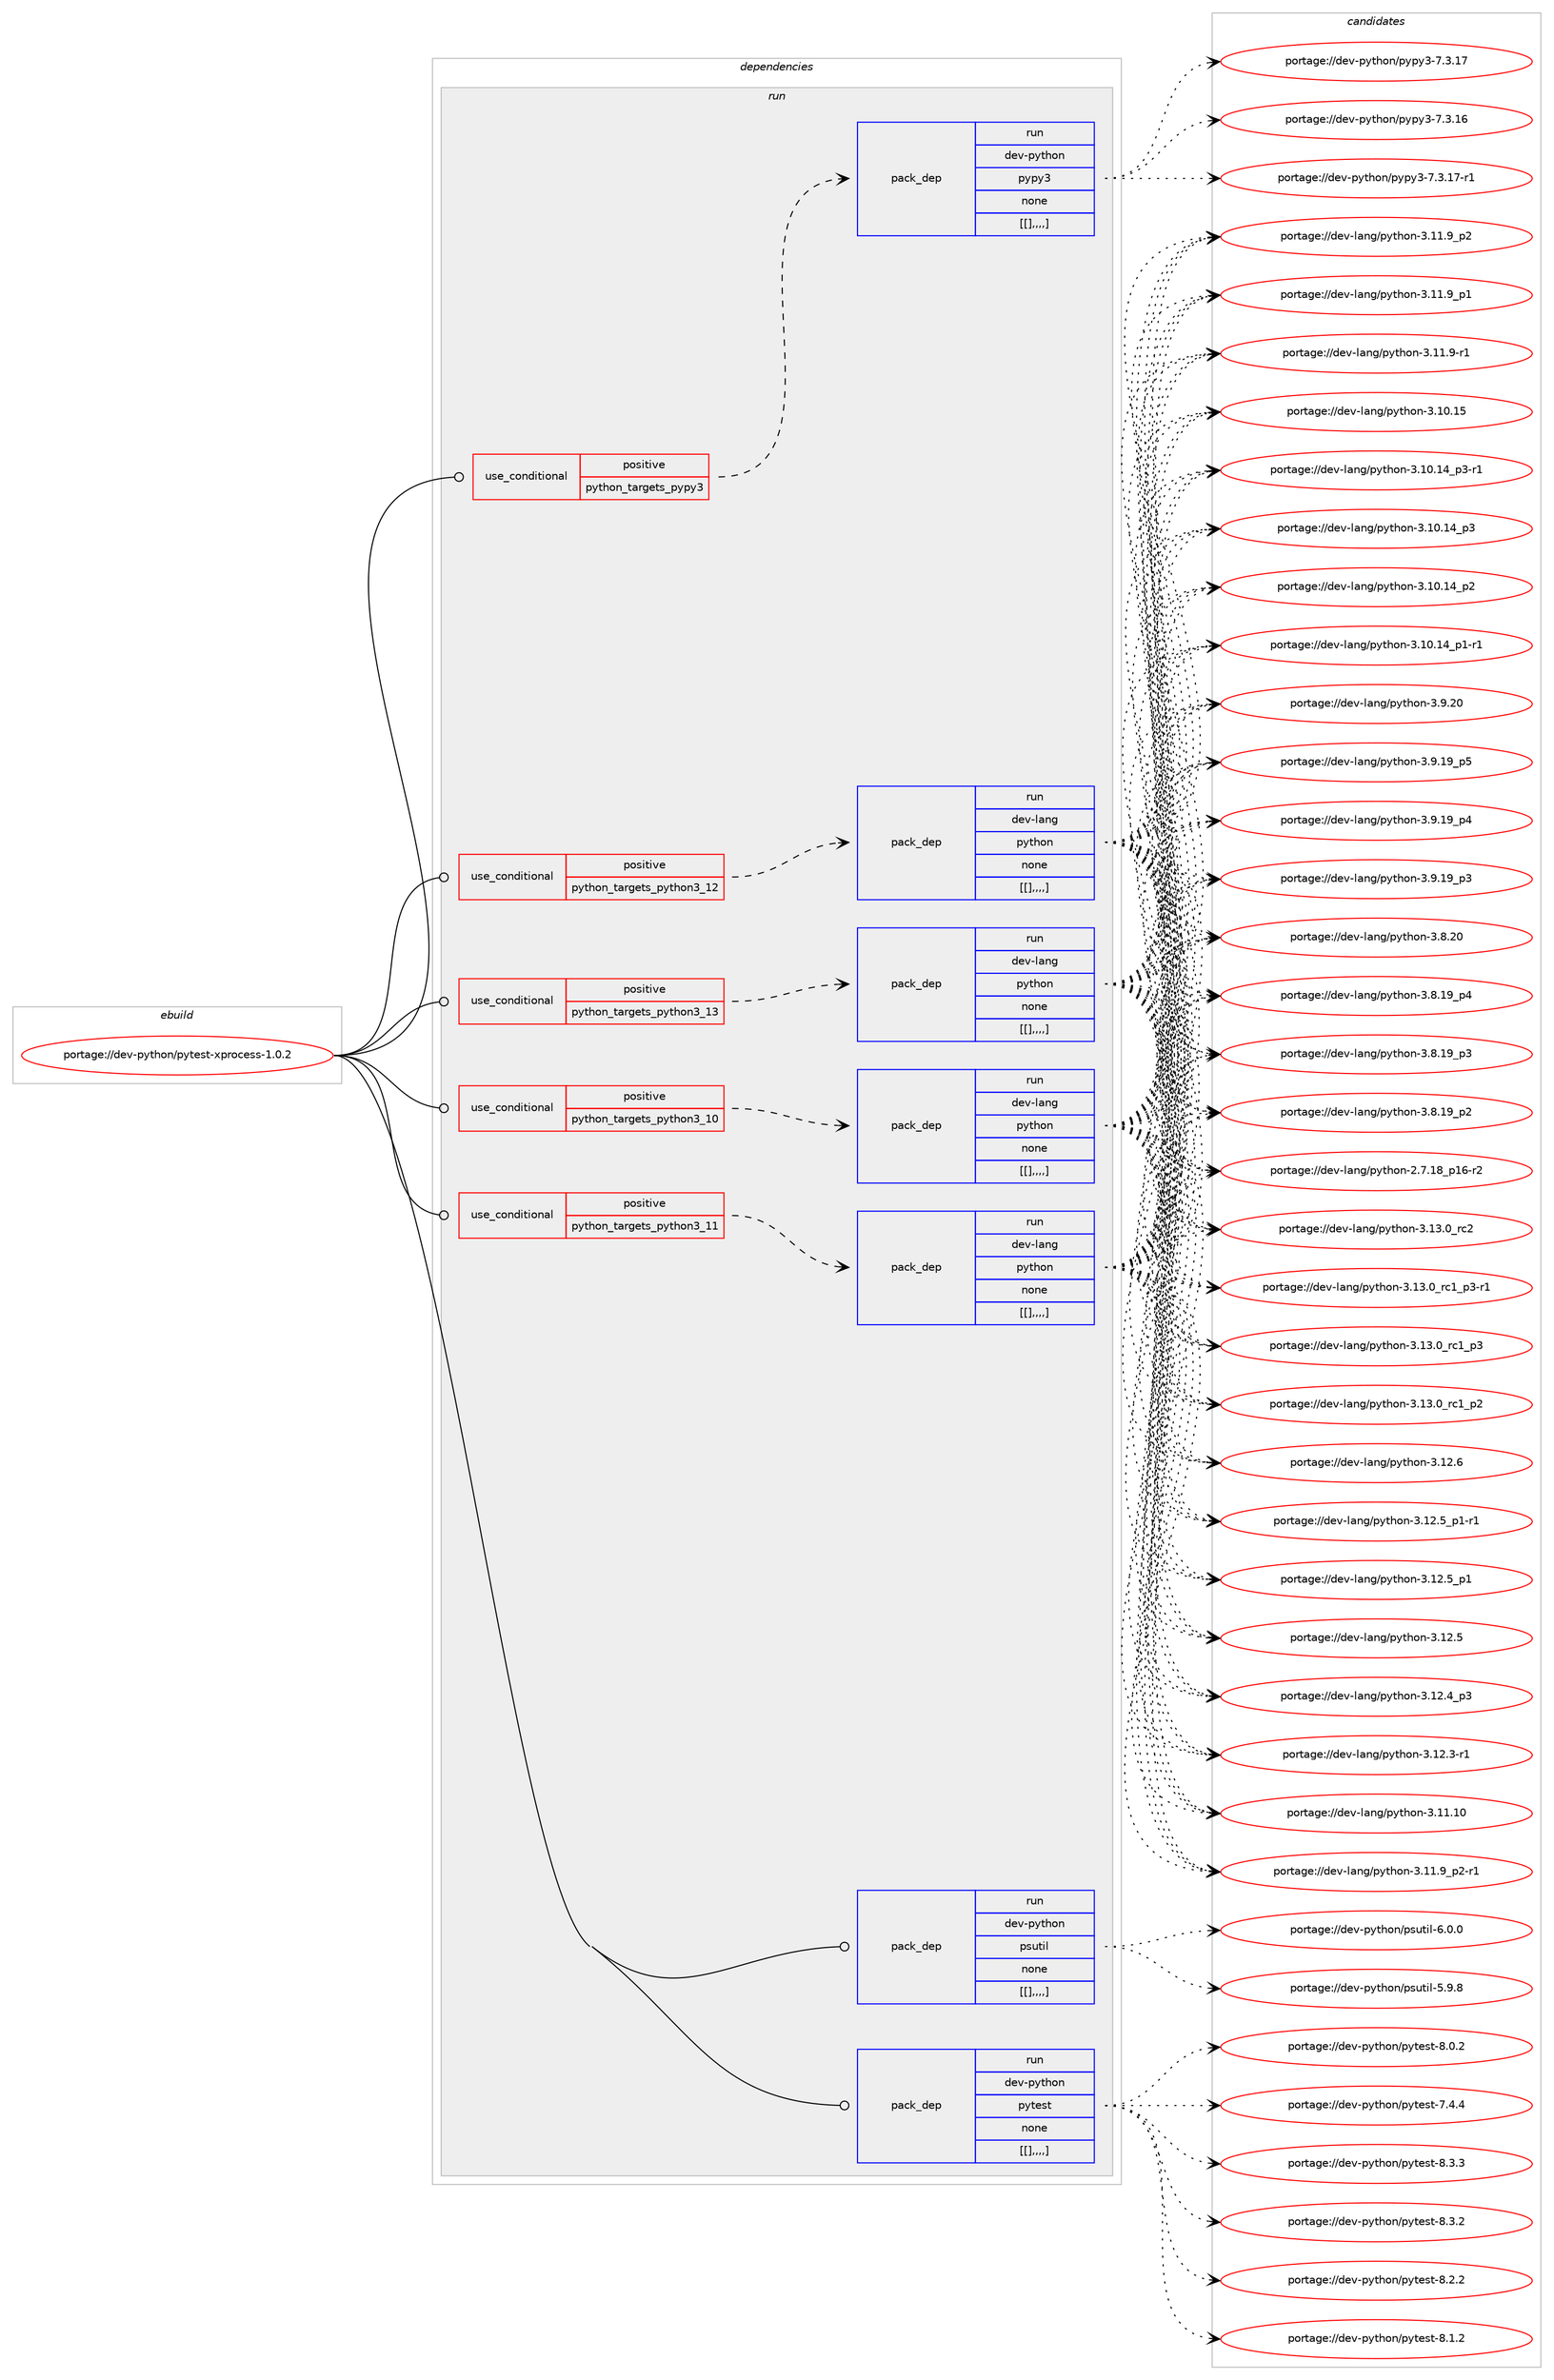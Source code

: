 digraph prolog {

# *************
# Graph options
# *************

newrank=true;
concentrate=true;
compound=true;
graph [rankdir=LR,fontname=Helvetica,fontsize=10,ranksep=1.5];#, ranksep=2.5, nodesep=0.2];
edge  [arrowhead=vee];
node  [fontname=Helvetica,fontsize=10];

# **********
# The ebuild
# **********

subgraph cluster_leftcol {
color=gray;
label=<<i>ebuild</i>>;
id [label="portage://dev-python/pytest-xprocess-1.0.2", color=red, width=4, href="../dev-python/pytest-xprocess-1.0.2.svg"];
}

# ****************
# The dependencies
# ****************

subgraph cluster_midcol {
color=gray;
label=<<i>dependencies</i>>;
subgraph cluster_compile {
fillcolor="#eeeeee";
style=filled;
label=<<i>compile</i>>;
}
subgraph cluster_compileandrun {
fillcolor="#eeeeee";
style=filled;
label=<<i>compile and run</i>>;
}
subgraph cluster_run {
fillcolor="#eeeeee";
style=filled;
label=<<i>run</i>>;
subgraph cond39066 {
dependency161547 [label=<<TABLE BORDER="0" CELLBORDER="1" CELLSPACING="0" CELLPADDING="4"><TR><TD ROWSPAN="3" CELLPADDING="10">use_conditional</TD></TR><TR><TD>positive</TD></TR><TR><TD>python_targets_pypy3</TD></TR></TABLE>>, shape=none, color=red];
subgraph pack121225 {
dependency161548 [label=<<TABLE BORDER="0" CELLBORDER="1" CELLSPACING="0" CELLPADDING="4" WIDTH="220"><TR><TD ROWSPAN="6" CELLPADDING="30">pack_dep</TD></TR><TR><TD WIDTH="110">run</TD></TR><TR><TD>dev-python</TD></TR><TR><TD>pypy3</TD></TR><TR><TD>none</TD></TR><TR><TD>[[],,,,]</TD></TR></TABLE>>, shape=none, color=blue];
}
dependency161547:e -> dependency161548:w [weight=20,style="dashed",arrowhead="vee"];
}
id:e -> dependency161547:w [weight=20,style="solid",arrowhead="odot"];
subgraph cond39067 {
dependency161549 [label=<<TABLE BORDER="0" CELLBORDER="1" CELLSPACING="0" CELLPADDING="4"><TR><TD ROWSPAN="3" CELLPADDING="10">use_conditional</TD></TR><TR><TD>positive</TD></TR><TR><TD>python_targets_python3_10</TD></TR></TABLE>>, shape=none, color=red];
subgraph pack121226 {
dependency161550 [label=<<TABLE BORDER="0" CELLBORDER="1" CELLSPACING="0" CELLPADDING="4" WIDTH="220"><TR><TD ROWSPAN="6" CELLPADDING="30">pack_dep</TD></TR><TR><TD WIDTH="110">run</TD></TR><TR><TD>dev-lang</TD></TR><TR><TD>python</TD></TR><TR><TD>none</TD></TR><TR><TD>[[],,,,]</TD></TR></TABLE>>, shape=none, color=blue];
}
dependency161549:e -> dependency161550:w [weight=20,style="dashed",arrowhead="vee"];
}
id:e -> dependency161549:w [weight=20,style="solid",arrowhead="odot"];
subgraph cond39068 {
dependency161551 [label=<<TABLE BORDER="0" CELLBORDER="1" CELLSPACING="0" CELLPADDING="4"><TR><TD ROWSPAN="3" CELLPADDING="10">use_conditional</TD></TR><TR><TD>positive</TD></TR><TR><TD>python_targets_python3_11</TD></TR></TABLE>>, shape=none, color=red];
subgraph pack121227 {
dependency161552 [label=<<TABLE BORDER="0" CELLBORDER="1" CELLSPACING="0" CELLPADDING="4" WIDTH="220"><TR><TD ROWSPAN="6" CELLPADDING="30">pack_dep</TD></TR><TR><TD WIDTH="110">run</TD></TR><TR><TD>dev-lang</TD></TR><TR><TD>python</TD></TR><TR><TD>none</TD></TR><TR><TD>[[],,,,]</TD></TR></TABLE>>, shape=none, color=blue];
}
dependency161551:e -> dependency161552:w [weight=20,style="dashed",arrowhead="vee"];
}
id:e -> dependency161551:w [weight=20,style="solid",arrowhead="odot"];
subgraph cond39069 {
dependency161553 [label=<<TABLE BORDER="0" CELLBORDER="1" CELLSPACING="0" CELLPADDING="4"><TR><TD ROWSPAN="3" CELLPADDING="10">use_conditional</TD></TR><TR><TD>positive</TD></TR><TR><TD>python_targets_python3_12</TD></TR></TABLE>>, shape=none, color=red];
subgraph pack121228 {
dependency161554 [label=<<TABLE BORDER="0" CELLBORDER="1" CELLSPACING="0" CELLPADDING="4" WIDTH="220"><TR><TD ROWSPAN="6" CELLPADDING="30">pack_dep</TD></TR><TR><TD WIDTH="110">run</TD></TR><TR><TD>dev-lang</TD></TR><TR><TD>python</TD></TR><TR><TD>none</TD></TR><TR><TD>[[],,,,]</TD></TR></TABLE>>, shape=none, color=blue];
}
dependency161553:e -> dependency161554:w [weight=20,style="dashed",arrowhead="vee"];
}
id:e -> dependency161553:w [weight=20,style="solid",arrowhead="odot"];
subgraph cond39070 {
dependency161555 [label=<<TABLE BORDER="0" CELLBORDER="1" CELLSPACING="0" CELLPADDING="4"><TR><TD ROWSPAN="3" CELLPADDING="10">use_conditional</TD></TR><TR><TD>positive</TD></TR><TR><TD>python_targets_python3_13</TD></TR></TABLE>>, shape=none, color=red];
subgraph pack121229 {
dependency161556 [label=<<TABLE BORDER="0" CELLBORDER="1" CELLSPACING="0" CELLPADDING="4" WIDTH="220"><TR><TD ROWSPAN="6" CELLPADDING="30">pack_dep</TD></TR><TR><TD WIDTH="110">run</TD></TR><TR><TD>dev-lang</TD></TR><TR><TD>python</TD></TR><TR><TD>none</TD></TR><TR><TD>[[],,,,]</TD></TR></TABLE>>, shape=none, color=blue];
}
dependency161555:e -> dependency161556:w [weight=20,style="dashed",arrowhead="vee"];
}
id:e -> dependency161555:w [weight=20,style="solid",arrowhead="odot"];
subgraph pack121230 {
dependency161557 [label=<<TABLE BORDER="0" CELLBORDER="1" CELLSPACING="0" CELLPADDING="4" WIDTH="220"><TR><TD ROWSPAN="6" CELLPADDING="30">pack_dep</TD></TR><TR><TD WIDTH="110">run</TD></TR><TR><TD>dev-python</TD></TR><TR><TD>psutil</TD></TR><TR><TD>none</TD></TR><TR><TD>[[],,,,]</TD></TR></TABLE>>, shape=none, color=blue];
}
id:e -> dependency161557:w [weight=20,style="solid",arrowhead="odot"];
subgraph pack121231 {
dependency161558 [label=<<TABLE BORDER="0" CELLBORDER="1" CELLSPACING="0" CELLPADDING="4" WIDTH="220"><TR><TD ROWSPAN="6" CELLPADDING="30">pack_dep</TD></TR><TR><TD WIDTH="110">run</TD></TR><TR><TD>dev-python</TD></TR><TR><TD>pytest</TD></TR><TR><TD>none</TD></TR><TR><TD>[[],,,,]</TD></TR></TABLE>>, shape=none, color=blue];
}
id:e -> dependency161558:w [weight=20,style="solid",arrowhead="odot"];
}
}

# **************
# The candidates
# **************

subgraph cluster_choices {
rank=same;
color=gray;
label=<<i>candidates</i>>;

subgraph choice121225 {
color=black;
nodesep=1;
choice100101118451121211161041111104711212111212151455546514649554511449 [label="portage://dev-python/pypy3-7.3.17-r1", color=red, width=4,href="../dev-python/pypy3-7.3.17-r1.svg"];
choice10010111845112121116104111110471121211121215145554651464955 [label="portage://dev-python/pypy3-7.3.17", color=red, width=4,href="../dev-python/pypy3-7.3.17.svg"];
choice10010111845112121116104111110471121211121215145554651464954 [label="portage://dev-python/pypy3-7.3.16", color=red, width=4,href="../dev-python/pypy3-7.3.16.svg"];
dependency161548:e -> choice100101118451121211161041111104711212111212151455546514649554511449:w [style=dotted,weight="100"];
dependency161548:e -> choice10010111845112121116104111110471121211121215145554651464955:w [style=dotted,weight="100"];
dependency161548:e -> choice10010111845112121116104111110471121211121215145554651464954:w [style=dotted,weight="100"];
}
subgraph choice121226 {
color=black;
nodesep=1;
choice10010111845108971101034711212111610411111045514649514648951149950 [label="portage://dev-lang/python-3.13.0_rc2", color=red, width=4,href="../dev-lang/python-3.13.0_rc2.svg"];
choice1001011184510897110103471121211161041111104551464951464895114994995112514511449 [label="portage://dev-lang/python-3.13.0_rc1_p3-r1", color=red, width=4,href="../dev-lang/python-3.13.0_rc1_p3-r1.svg"];
choice100101118451089711010347112121116104111110455146495146489511499499511251 [label="portage://dev-lang/python-3.13.0_rc1_p3", color=red, width=4,href="../dev-lang/python-3.13.0_rc1_p3.svg"];
choice100101118451089711010347112121116104111110455146495146489511499499511250 [label="portage://dev-lang/python-3.13.0_rc1_p2", color=red, width=4,href="../dev-lang/python-3.13.0_rc1_p2.svg"];
choice10010111845108971101034711212111610411111045514649504654 [label="portage://dev-lang/python-3.12.6", color=red, width=4,href="../dev-lang/python-3.12.6.svg"];
choice1001011184510897110103471121211161041111104551464950465395112494511449 [label="portage://dev-lang/python-3.12.5_p1-r1", color=red, width=4,href="../dev-lang/python-3.12.5_p1-r1.svg"];
choice100101118451089711010347112121116104111110455146495046539511249 [label="portage://dev-lang/python-3.12.5_p1", color=red, width=4,href="../dev-lang/python-3.12.5_p1.svg"];
choice10010111845108971101034711212111610411111045514649504653 [label="portage://dev-lang/python-3.12.5", color=red, width=4,href="../dev-lang/python-3.12.5.svg"];
choice100101118451089711010347112121116104111110455146495046529511251 [label="portage://dev-lang/python-3.12.4_p3", color=red, width=4,href="../dev-lang/python-3.12.4_p3.svg"];
choice100101118451089711010347112121116104111110455146495046514511449 [label="portage://dev-lang/python-3.12.3-r1", color=red, width=4,href="../dev-lang/python-3.12.3-r1.svg"];
choice1001011184510897110103471121211161041111104551464949464948 [label="portage://dev-lang/python-3.11.10", color=red, width=4,href="../dev-lang/python-3.11.10.svg"];
choice1001011184510897110103471121211161041111104551464949465795112504511449 [label="portage://dev-lang/python-3.11.9_p2-r1", color=red, width=4,href="../dev-lang/python-3.11.9_p2-r1.svg"];
choice100101118451089711010347112121116104111110455146494946579511250 [label="portage://dev-lang/python-3.11.9_p2", color=red, width=4,href="../dev-lang/python-3.11.9_p2.svg"];
choice100101118451089711010347112121116104111110455146494946579511249 [label="portage://dev-lang/python-3.11.9_p1", color=red, width=4,href="../dev-lang/python-3.11.9_p1.svg"];
choice100101118451089711010347112121116104111110455146494946574511449 [label="portage://dev-lang/python-3.11.9-r1", color=red, width=4,href="../dev-lang/python-3.11.9-r1.svg"];
choice1001011184510897110103471121211161041111104551464948464953 [label="portage://dev-lang/python-3.10.15", color=red, width=4,href="../dev-lang/python-3.10.15.svg"];
choice100101118451089711010347112121116104111110455146494846495295112514511449 [label="portage://dev-lang/python-3.10.14_p3-r1", color=red, width=4,href="../dev-lang/python-3.10.14_p3-r1.svg"];
choice10010111845108971101034711212111610411111045514649484649529511251 [label="portage://dev-lang/python-3.10.14_p3", color=red, width=4,href="../dev-lang/python-3.10.14_p3.svg"];
choice10010111845108971101034711212111610411111045514649484649529511250 [label="portage://dev-lang/python-3.10.14_p2", color=red, width=4,href="../dev-lang/python-3.10.14_p2.svg"];
choice100101118451089711010347112121116104111110455146494846495295112494511449 [label="portage://dev-lang/python-3.10.14_p1-r1", color=red, width=4,href="../dev-lang/python-3.10.14_p1-r1.svg"];
choice10010111845108971101034711212111610411111045514657465048 [label="portage://dev-lang/python-3.9.20", color=red, width=4,href="../dev-lang/python-3.9.20.svg"];
choice100101118451089711010347112121116104111110455146574649579511253 [label="portage://dev-lang/python-3.9.19_p5", color=red, width=4,href="../dev-lang/python-3.9.19_p5.svg"];
choice100101118451089711010347112121116104111110455146574649579511252 [label="portage://dev-lang/python-3.9.19_p4", color=red, width=4,href="../dev-lang/python-3.9.19_p4.svg"];
choice100101118451089711010347112121116104111110455146574649579511251 [label="portage://dev-lang/python-3.9.19_p3", color=red, width=4,href="../dev-lang/python-3.9.19_p3.svg"];
choice10010111845108971101034711212111610411111045514656465048 [label="portage://dev-lang/python-3.8.20", color=red, width=4,href="../dev-lang/python-3.8.20.svg"];
choice100101118451089711010347112121116104111110455146564649579511252 [label="portage://dev-lang/python-3.8.19_p4", color=red, width=4,href="../dev-lang/python-3.8.19_p4.svg"];
choice100101118451089711010347112121116104111110455146564649579511251 [label="portage://dev-lang/python-3.8.19_p3", color=red, width=4,href="../dev-lang/python-3.8.19_p3.svg"];
choice100101118451089711010347112121116104111110455146564649579511250 [label="portage://dev-lang/python-3.8.19_p2", color=red, width=4,href="../dev-lang/python-3.8.19_p2.svg"];
choice100101118451089711010347112121116104111110455046554649569511249544511450 [label="portage://dev-lang/python-2.7.18_p16-r2", color=red, width=4,href="../dev-lang/python-2.7.18_p16-r2.svg"];
dependency161550:e -> choice10010111845108971101034711212111610411111045514649514648951149950:w [style=dotted,weight="100"];
dependency161550:e -> choice1001011184510897110103471121211161041111104551464951464895114994995112514511449:w [style=dotted,weight="100"];
dependency161550:e -> choice100101118451089711010347112121116104111110455146495146489511499499511251:w [style=dotted,weight="100"];
dependency161550:e -> choice100101118451089711010347112121116104111110455146495146489511499499511250:w [style=dotted,weight="100"];
dependency161550:e -> choice10010111845108971101034711212111610411111045514649504654:w [style=dotted,weight="100"];
dependency161550:e -> choice1001011184510897110103471121211161041111104551464950465395112494511449:w [style=dotted,weight="100"];
dependency161550:e -> choice100101118451089711010347112121116104111110455146495046539511249:w [style=dotted,weight="100"];
dependency161550:e -> choice10010111845108971101034711212111610411111045514649504653:w [style=dotted,weight="100"];
dependency161550:e -> choice100101118451089711010347112121116104111110455146495046529511251:w [style=dotted,weight="100"];
dependency161550:e -> choice100101118451089711010347112121116104111110455146495046514511449:w [style=dotted,weight="100"];
dependency161550:e -> choice1001011184510897110103471121211161041111104551464949464948:w [style=dotted,weight="100"];
dependency161550:e -> choice1001011184510897110103471121211161041111104551464949465795112504511449:w [style=dotted,weight="100"];
dependency161550:e -> choice100101118451089711010347112121116104111110455146494946579511250:w [style=dotted,weight="100"];
dependency161550:e -> choice100101118451089711010347112121116104111110455146494946579511249:w [style=dotted,weight="100"];
dependency161550:e -> choice100101118451089711010347112121116104111110455146494946574511449:w [style=dotted,weight="100"];
dependency161550:e -> choice1001011184510897110103471121211161041111104551464948464953:w [style=dotted,weight="100"];
dependency161550:e -> choice100101118451089711010347112121116104111110455146494846495295112514511449:w [style=dotted,weight="100"];
dependency161550:e -> choice10010111845108971101034711212111610411111045514649484649529511251:w [style=dotted,weight="100"];
dependency161550:e -> choice10010111845108971101034711212111610411111045514649484649529511250:w [style=dotted,weight="100"];
dependency161550:e -> choice100101118451089711010347112121116104111110455146494846495295112494511449:w [style=dotted,weight="100"];
dependency161550:e -> choice10010111845108971101034711212111610411111045514657465048:w [style=dotted,weight="100"];
dependency161550:e -> choice100101118451089711010347112121116104111110455146574649579511253:w [style=dotted,weight="100"];
dependency161550:e -> choice100101118451089711010347112121116104111110455146574649579511252:w [style=dotted,weight="100"];
dependency161550:e -> choice100101118451089711010347112121116104111110455146574649579511251:w [style=dotted,weight="100"];
dependency161550:e -> choice10010111845108971101034711212111610411111045514656465048:w [style=dotted,weight="100"];
dependency161550:e -> choice100101118451089711010347112121116104111110455146564649579511252:w [style=dotted,weight="100"];
dependency161550:e -> choice100101118451089711010347112121116104111110455146564649579511251:w [style=dotted,weight="100"];
dependency161550:e -> choice100101118451089711010347112121116104111110455146564649579511250:w [style=dotted,weight="100"];
dependency161550:e -> choice100101118451089711010347112121116104111110455046554649569511249544511450:w [style=dotted,weight="100"];
}
subgraph choice121227 {
color=black;
nodesep=1;
choice10010111845108971101034711212111610411111045514649514648951149950 [label="portage://dev-lang/python-3.13.0_rc2", color=red, width=4,href="../dev-lang/python-3.13.0_rc2.svg"];
choice1001011184510897110103471121211161041111104551464951464895114994995112514511449 [label="portage://dev-lang/python-3.13.0_rc1_p3-r1", color=red, width=4,href="../dev-lang/python-3.13.0_rc1_p3-r1.svg"];
choice100101118451089711010347112121116104111110455146495146489511499499511251 [label="portage://dev-lang/python-3.13.0_rc1_p3", color=red, width=4,href="../dev-lang/python-3.13.0_rc1_p3.svg"];
choice100101118451089711010347112121116104111110455146495146489511499499511250 [label="portage://dev-lang/python-3.13.0_rc1_p2", color=red, width=4,href="../dev-lang/python-3.13.0_rc1_p2.svg"];
choice10010111845108971101034711212111610411111045514649504654 [label="portage://dev-lang/python-3.12.6", color=red, width=4,href="../dev-lang/python-3.12.6.svg"];
choice1001011184510897110103471121211161041111104551464950465395112494511449 [label="portage://dev-lang/python-3.12.5_p1-r1", color=red, width=4,href="../dev-lang/python-3.12.5_p1-r1.svg"];
choice100101118451089711010347112121116104111110455146495046539511249 [label="portage://dev-lang/python-3.12.5_p1", color=red, width=4,href="../dev-lang/python-3.12.5_p1.svg"];
choice10010111845108971101034711212111610411111045514649504653 [label="portage://dev-lang/python-3.12.5", color=red, width=4,href="../dev-lang/python-3.12.5.svg"];
choice100101118451089711010347112121116104111110455146495046529511251 [label="portage://dev-lang/python-3.12.4_p3", color=red, width=4,href="../dev-lang/python-3.12.4_p3.svg"];
choice100101118451089711010347112121116104111110455146495046514511449 [label="portage://dev-lang/python-3.12.3-r1", color=red, width=4,href="../dev-lang/python-3.12.3-r1.svg"];
choice1001011184510897110103471121211161041111104551464949464948 [label="portage://dev-lang/python-3.11.10", color=red, width=4,href="../dev-lang/python-3.11.10.svg"];
choice1001011184510897110103471121211161041111104551464949465795112504511449 [label="portage://dev-lang/python-3.11.9_p2-r1", color=red, width=4,href="../dev-lang/python-3.11.9_p2-r1.svg"];
choice100101118451089711010347112121116104111110455146494946579511250 [label="portage://dev-lang/python-3.11.9_p2", color=red, width=4,href="../dev-lang/python-3.11.9_p2.svg"];
choice100101118451089711010347112121116104111110455146494946579511249 [label="portage://dev-lang/python-3.11.9_p1", color=red, width=4,href="../dev-lang/python-3.11.9_p1.svg"];
choice100101118451089711010347112121116104111110455146494946574511449 [label="portage://dev-lang/python-3.11.9-r1", color=red, width=4,href="../dev-lang/python-3.11.9-r1.svg"];
choice1001011184510897110103471121211161041111104551464948464953 [label="portage://dev-lang/python-3.10.15", color=red, width=4,href="../dev-lang/python-3.10.15.svg"];
choice100101118451089711010347112121116104111110455146494846495295112514511449 [label="portage://dev-lang/python-3.10.14_p3-r1", color=red, width=4,href="../dev-lang/python-3.10.14_p3-r1.svg"];
choice10010111845108971101034711212111610411111045514649484649529511251 [label="portage://dev-lang/python-3.10.14_p3", color=red, width=4,href="../dev-lang/python-3.10.14_p3.svg"];
choice10010111845108971101034711212111610411111045514649484649529511250 [label="portage://dev-lang/python-3.10.14_p2", color=red, width=4,href="../dev-lang/python-3.10.14_p2.svg"];
choice100101118451089711010347112121116104111110455146494846495295112494511449 [label="portage://dev-lang/python-3.10.14_p1-r1", color=red, width=4,href="../dev-lang/python-3.10.14_p1-r1.svg"];
choice10010111845108971101034711212111610411111045514657465048 [label="portage://dev-lang/python-3.9.20", color=red, width=4,href="../dev-lang/python-3.9.20.svg"];
choice100101118451089711010347112121116104111110455146574649579511253 [label="portage://dev-lang/python-3.9.19_p5", color=red, width=4,href="../dev-lang/python-3.9.19_p5.svg"];
choice100101118451089711010347112121116104111110455146574649579511252 [label="portage://dev-lang/python-3.9.19_p4", color=red, width=4,href="../dev-lang/python-3.9.19_p4.svg"];
choice100101118451089711010347112121116104111110455146574649579511251 [label="portage://dev-lang/python-3.9.19_p3", color=red, width=4,href="../dev-lang/python-3.9.19_p3.svg"];
choice10010111845108971101034711212111610411111045514656465048 [label="portage://dev-lang/python-3.8.20", color=red, width=4,href="../dev-lang/python-3.8.20.svg"];
choice100101118451089711010347112121116104111110455146564649579511252 [label="portage://dev-lang/python-3.8.19_p4", color=red, width=4,href="../dev-lang/python-3.8.19_p4.svg"];
choice100101118451089711010347112121116104111110455146564649579511251 [label="portage://dev-lang/python-3.8.19_p3", color=red, width=4,href="../dev-lang/python-3.8.19_p3.svg"];
choice100101118451089711010347112121116104111110455146564649579511250 [label="portage://dev-lang/python-3.8.19_p2", color=red, width=4,href="../dev-lang/python-3.8.19_p2.svg"];
choice100101118451089711010347112121116104111110455046554649569511249544511450 [label="portage://dev-lang/python-2.7.18_p16-r2", color=red, width=4,href="../dev-lang/python-2.7.18_p16-r2.svg"];
dependency161552:e -> choice10010111845108971101034711212111610411111045514649514648951149950:w [style=dotted,weight="100"];
dependency161552:e -> choice1001011184510897110103471121211161041111104551464951464895114994995112514511449:w [style=dotted,weight="100"];
dependency161552:e -> choice100101118451089711010347112121116104111110455146495146489511499499511251:w [style=dotted,weight="100"];
dependency161552:e -> choice100101118451089711010347112121116104111110455146495146489511499499511250:w [style=dotted,weight="100"];
dependency161552:e -> choice10010111845108971101034711212111610411111045514649504654:w [style=dotted,weight="100"];
dependency161552:e -> choice1001011184510897110103471121211161041111104551464950465395112494511449:w [style=dotted,weight="100"];
dependency161552:e -> choice100101118451089711010347112121116104111110455146495046539511249:w [style=dotted,weight="100"];
dependency161552:e -> choice10010111845108971101034711212111610411111045514649504653:w [style=dotted,weight="100"];
dependency161552:e -> choice100101118451089711010347112121116104111110455146495046529511251:w [style=dotted,weight="100"];
dependency161552:e -> choice100101118451089711010347112121116104111110455146495046514511449:w [style=dotted,weight="100"];
dependency161552:e -> choice1001011184510897110103471121211161041111104551464949464948:w [style=dotted,weight="100"];
dependency161552:e -> choice1001011184510897110103471121211161041111104551464949465795112504511449:w [style=dotted,weight="100"];
dependency161552:e -> choice100101118451089711010347112121116104111110455146494946579511250:w [style=dotted,weight="100"];
dependency161552:e -> choice100101118451089711010347112121116104111110455146494946579511249:w [style=dotted,weight="100"];
dependency161552:e -> choice100101118451089711010347112121116104111110455146494946574511449:w [style=dotted,weight="100"];
dependency161552:e -> choice1001011184510897110103471121211161041111104551464948464953:w [style=dotted,weight="100"];
dependency161552:e -> choice100101118451089711010347112121116104111110455146494846495295112514511449:w [style=dotted,weight="100"];
dependency161552:e -> choice10010111845108971101034711212111610411111045514649484649529511251:w [style=dotted,weight="100"];
dependency161552:e -> choice10010111845108971101034711212111610411111045514649484649529511250:w [style=dotted,weight="100"];
dependency161552:e -> choice100101118451089711010347112121116104111110455146494846495295112494511449:w [style=dotted,weight="100"];
dependency161552:e -> choice10010111845108971101034711212111610411111045514657465048:w [style=dotted,weight="100"];
dependency161552:e -> choice100101118451089711010347112121116104111110455146574649579511253:w [style=dotted,weight="100"];
dependency161552:e -> choice100101118451089711010347112121116104111110455146574649579511252:w [style=dotted,weight="100"];
dependency161552:e -> choice100101118451089711010347112121116104111110455146574649579511251:w [style=dotted,weight="100"];
dependency161552:e -> choice10010111845108971101034711212111610411111045514656465048:w [style=dotted,weight="100"];
dependency161552:e -> choice100101118451089711010347112121116104111110455146564649579511252:w [style=dotted,weight="100"];
dependency161552:e -> choice100101118451089711010347112121116104111110455146564649579511251:w [style=dotted,weight="100"];
dependency161552:e -> choice100101118451089711010347112121116104111110455146564649579511250:w [style=dotted,weight="100"];
dependency161552:e -> choice100101118451089711010347112121116104111110455046554649569511249544511450:w [style=dotted,weight="100"];
}
subgraph choice121228 {
color=black;
nodesep=1;
choice10010111845108971101034711212111610411111045514649514648951149950 [label="portage://dev-lang/python-3.13.0_rc2", color=red, width=4,href="../dev-lang/python-3.13.0_rc2.svg"];
choice1001011184510897110103471121211161041111104551464951464895114994995112514511449 [label="portage://dev-lang/python-3.13.0_rc1_p3-r1", color=red, width=4,href="../dev-lang/python-3.13.0_rc1_p3-r1.svg"];
choice100101118451089711010347112121116104111110455146495146489511499499511251 [label="portage://dev-lang/python-3.13.0_rc1_p3", color=red, width=4,href="../dev-lang/python-3.13.0_rc1_p3.svg"];
choice100101118451089711010347112121116104111110455146495146489511499499511250 [label="portage://dev-lang/python-3.13.0_rc1_p2", color=red, width=4,href="../dev-lang/python-3.13.0_rc1_p2.svg"];
choice10010111845108971101034711212111610411111045514649504654 [label="portage://dev-lang/python-3.12.6", color=red, width=4,href="../dev-lang/python-3.12.6.svg"];
choice1001011184510897110103471121211161041111104551464950465395112494511449 [label="portage://dev-lang/python-3.12.5_p1-r1", color=red, width=4,href="../dev-lang/python-3.12.5_p1-r1.svg"];
choice100101118451089711010347112121116104111110455146495046539511249 [label="portage://dev-lang/python-3.12.5_p1", color=red, width=4,href="../dev-lang/python-3.12.5_p1.svg"];
choice10010111845108971101034711212111610411111045514649504653 [label="portage://dev-lang/python-3.12.5", color=red, width=4,href="../dev-lang/python-3.12.5.svg"];
choice100101118451089711010347112121116104111110455146495046529511251 [label="portage://dev-lang/python-3.12.4_p3", color=red, width=4,href="../dev-lang/python-3.12.4_p3.svg"];
choice100101118451089711010347112121116104111110455146495046514511449 [label="portage://dev-lang/python-3.12.3-r1", color=red, width=4,href="../dev-lang/python-3.12.3-r1.svg"];
choice1001011184510897110103471121211161041111104551464949464948 [label="portage://dev-lang/python-3.11.10", color=red, width=4,href="../dev-lang/python-3.11.10.svg"];
choice1001011184510897110103471121211161041111104551464949465795112504511449 [label="portage://dev-lang/python-3.11.9_p2-r1", color=red, width=4,href="../dev-lang/python-3.11.9_p2-r1.svg"];
choice100101118451089711010347112121116104111110455146494946579511250 [label="portage://dev-lang/python-3.11.9_p2", color=red, width=4,href="../dev-lang/python-3.11.9_p2.svg"];
choice100101118451089711010347112121116104111110455146494946579511249 [label="portage://dev-lang/python-3.11.9_p1", color=red, width=4,href="../dev-lang/python-3.11.9_p1.svg"];
choice100101118451089711010347112121116104111110455146494946574511449 [label="portage://dev-lang/python-3.11.9-r1", color=red, width=4,href="../dev-lang/python-3.11.9-r1.svg"];
choice1001011184510897110103471121211161041111104551464948464953 [label="portage://dev-lang/python-3.10.15", color=red, width=4,href="../dev-lang/python-3.10.15.svg"];
choice100101118451089711010347112121116104111110455146494846495295112514511449 [label="portage://dev-lang/python-3.10.14_p3-r1", color=red, width=4,href="../dev-lang/python-3.10.14_p3-r1.svg"];
choice10010111845108971101034711212111610411111045514649484649529511251 [label="portage://dev-lang/python-3.10.14_p3", color=red, width=4,href="../dev-lang/python-3.10.14_p3.svg"];
choice10010111845108971101034711212111610411111045514649484649529511250 [label="portage://dev-lang/python-3.10.14_p2", color=red, width=4,href="../dev-lang/python-3.10.14_p2.svg"];
choice100101118451089711010347112121116104111110455146494846495295112494511449 [label="portage://dev-lang/python-3.10.14_p1-r1", color=red, width=4,href="../dev-lang/python-3.10.14_p1-r1.svg"];
choice10010111845108971101034711212111610411111045514657465048 [label="portage://dev-lang/python-3.9.20", color=red, width=4,href="../dev-lang/python-3.9.20.svg"];
choice100101118451089711010347112121116104111110455146574649579511253 [label="portage://dev-lang/python-3.9.19_p5", color=red, width=4,href="../dev-lang/python-3.9.19_p5.svg"];
choice100101118451089711010347112121116104111110455146574649579511252 [label="portage://dev-lang/python-3.9.19_p4", color=red, width=4,href="../dev-lang/python-3.9.19_p4.svg"];
choice100101118451089711010347112121116104111110455146574649579511251 [label="portage://dev-lang/python-3.9.19_p3", color=red, width=4,href="../dev-lang/python-3.9.19_p3.svg"];
choice10010111845108971101034711212111610411111045514656465048 [label="portage://dev-lang/python-3.8.20", color=red, width=4,href="../dev-lang/python-3.8.20.svg"];
choice100101118451089711010347112121116104111110455146564649579511252 [label="portage://dev-lang/python-3.8.19_p4", color=red, width=4,href="../dev-lang/python-3.8.19_p4.svg"];
choice100101118451089711010347112121116104111110455146564649579511251 [label="portage://dev-lang/python-3.8.19_p3", color=red, width=4,href="../dev-lang/python-3.8.19_p3.svg"];
choice100101118451089711010347112121116104111110455146564649579511250 [label="portage://dev-lang/python-3.8.19_p2", color=red, width=4,href="../dev-lang/python-3.8.19_p2.svg"];
choice100101118451089711010347112121116104111110455046554649569511249544511450 [label="portage://dev-lang/python-2.7.18_p16-r2", color=red, width=4,href="../dev-lang/python-2.7.18_p16-r2.svg"];
dependency161554:e -> choice10010111845108971101034711212111610411111045514649514648951149950:w [style=dotted,weight="100"];
dependency161554:e -> choice1001011184510897110103471121211161041111104551464951464895114994995112514511449:w [style=dotted,weight="100"];
dependency161554:e -> choice100101118451089711010347112121116104111110455146495146489511499499511251:w [style=dotted,weight="100"];
dependency161554:e -> choice100101118451089711010347112121116104111110455146495146489511499499511250:w [style=dotted,weight="100"];
dependency161554:e -> choice10010111845108971101034711212111610411111045514649504654:w [style=dotted,weight="100"];
dependency161554:e -> choice1001011184510897110103471121211161041111104551464950465395112494511449:w [style=dotted,weight="100"];
dependency161554:e -> choice100101118451089711010347112121116104111110455146495046539511249:w [style=dotted,weight="100"];
dependency161554:e -> choice10010111845108971101034711212111610411111045514649504653:w [style=dotted,weight="100"];
dependency161554:e -> choice100101118451089711010347112121116104111110455146495046529511251:w [style=dotted,weight="100"];
dependency161554:e -> choice100101118451089711010347112121116104111110455146495046514511449:w [style=dotted,weight="100"];
dependency161554:e -> choice1001011184510897110103471121211161041111104551464949464948:w [style=dotted,weight="100"];
dependency161554:e -> choice1001011184510897110103471121211161041111104551464949465795112504511449:w [style=dotted,weight="100"];
dependency161554:e -> choice100101118451089711010347112121116104111110455146494946579511250:w [style=dotted,weight="100"];
dependency161554:e -> choice100101118451089711010347112121116104111110455146494946579511249:w [style=dotted,weight="100"];
dependency161554:e -> choice100101118451089711010347112121116104111110455146494946574511449:w [style=dotted,weight="100"];
dependency161554:e -> choice1001011184510897110103471121211161041111104551464948464953:w [style=dotted,weight="100"];
dependency161554:e -> choice100101118451089711010347112121116104111110455146494846495295112514511449:w [style=dotted,weight="100"];
dependency161554:e -> choice10010111845108971101034711212111610411111045514649484649529511251:w [style=dotted,weight="100"];
dependency161554:e -> choice10010111845108971101034711212111610411111045514649484649529511250:w [style=dotted,weight="100"];
dependency161554:e -> choice100101118451089711010347112121116104111110455146494846495295112494511449:w [style=dotted,weight="100"];
dependency161554:e -> choice10010111845108971101034711212111610411111045514657465048:w [style=dotted,weight="100"];
dependency161554:e -> choice100101118451089711010347112121116104111110455146574649579511253:w [style=dotted,weight="100"];
dependency161554:e -> choice100101118451089711010347112121116104111110455146574649579511252:w [style=dotted,weight="100"];
dependency161554:e -> choice100101118451089711010347112121116104111110455146574649579511251:w [style=dotted,weight="100"];
dependency161554:e -> choice10010111845108971101034711212111610411111045514656465048:w [style=dotted,weight="100"];
dependency161554:e -> choice100101118451089711010347112121116104111110455146564649579511252:w [style=dotted,weight="100"];
dependency161554:e -> choice100101118451089711010347112121116104111110455146564649579511251:w [style=dotted,weight="100"];
dependency161554:e -> choice100101118451089711010347112121116104111110455146564649579511250:w [style=dotted,weight="100"];
dependency161554:e -> choice100101118451089711010347112121116104111110455046554649569511249544511450:w [style=dotted,weight="100"];
}
subgraph choice121229 {
color=black;
nodesep=1;
choice10010111845108971101034711212111610411111045514649514648951149950 [label="portage://dev-lang/python-3.13.0_rc2", color=red, width=4,href="../dev-lang/python-3.13.0_rc2.svg"];
choice1001011184510897110103471121211161041111104551464951464895114994995112514511449 [label="portage://dev-lang/python-3.13.0_rc1_p3-r1", color=red, width=4,href="../dev-lang/python-3.13.0_rc1_p3-r1.svg"];
choice100101118451089711010347112121116104111110455146495146489511499499511251 [label="portage://dev-lang/python-3.13.0_rc1_p3", color=red, width=4,href="../dev-lang/python-3.13.0_rc1_p3.svg"];
choice100101118451089711010347112121116104111110455146495146489511499499511250 [label="portage://dev-lang/python-3.13.0_rc1_p2", color=red, width=4,href="../dev-lang/python-3.13.0_rc1_p2.svg"];
choice10010111845108971101034711212111610411111045514649504654 [label="portage://dev-lang/python-3.12.6", color=red, width=4,href="../dev-lang/python-3.12.6.svg"];
choice1001011184510897110103471121211161041111104551464950465395112494511449 [label="portage://dev-lang/python-3.12.5_p1-r1", color=red, width=4,href="../dev-lang/python-3.12.5_p1-r1.svg"];
choice100101118451089711010347112121116104111110455146495046539511249 [label="portage://dev-lang/python-3.12.5_p1", color=red, width=4,href="../dev-lang/python-3.12.5_p1.svg"];
choice10010111845108971101034711212111610411111045514649504653 [label="portage://dev-lang/python-3.12.5", color=red, width=4,href="../dev-lang/python-3.12.5.svg"];
choice100101118451089711010347112121116104111110455146495046529511251 [label="portage://dev-lang/python-3.12.4_p3", color=red, width=4,href="../dev-lang/python-3.12.4_p3.svg"];
choice100101118451089711010347112121116104111110455146495046514511449 [label="portage://dev-lang/python-3.12.3-r1", color=red, width=4,href="../dev-lang/python-3.12.3-r1.svg"];
choice1001011184510897110103471121211161041111104551464949464948 [label="portage://dev-lang/python-3.11.10", color=red, width=4,href="../dev-lang/python-3.11.10.svg"];
choice1001011184510897110103471121211161041111104551464949465795112504511449 [label="portage://dev-lang/python-3.11.9_p2-r1", color=red, width=4,href="../dev-lang/python-3.11.9_p2-r1.svg"];
choice100101118451089711010347112121116104111110455146494946579511250 [label="portage://dev-lang/python-3.11.9_p2", color=red, width=4,href="../dev-lang/python-3.11.9_p2.svg"];
choice100101118451089711010347112121116104111110455146494946579511249 [label="portage://dev-lang/python-3.11.9_p1", color=red, width=4,href="../dev-lang/python-3.11.9_p1.svg"];
choice100101118451089711010347112121116104111110455146494946574511449 [label="portage://dev-lang/python-3.11.9-r1", color=red, width=4,href="../dev-lang/python-3.11.9-r1.svg"];
choice1001011184510897110103471121211161041111104551464948464953 [label="portage://dev-lang/python-3.10.15", color=red, width=4,href="../dev-lang/python-3.10.15.svg"];
choice100101118451089711010347112121116104111110455146494846495295112514511449 [label="portage://dev-lang/python-3.10.14_p3-r1", color=red, width=4,href="../dev-lang/python-3.10.14_p3-r1.svg"];
choice10010111845108971101034711212111610411111045514649484649529511251 [label="portage://dev-lang/python-3.10.14_p3", color=red, width=4,href="../dev-lang/python-3.10.14_p3.svg"];
choice10010111845108971101034711212111610411111045514649484649529511250 [label="portage://dev-lang/python-3.10.14_p2", color=red, width=4,href="../dev-lang/python-3.10.14_p2.svg"];
choice100101118451089711010347112121116104111110455146494846495295112494511449 [label="portage://dev-lang/python-3.10.14_p1-r1", color=red, width=4,href="../dev-lang/python-3.10.14_p1-r1.svg"];
choice10010111845108971101034711212111610411111045514657465048 [label="portage://dev-lang/python-3.9.20", color=red, width=4,href="../dev-lang/python-3.9.20.svg"];
choice100101118451089711010347112121116104111110455146574649579511253 [label="portage://dev-lang/python-3.9.19_p5", color=red, width=4,href="../dev-lang/python-3.9.19_p5.svg"];
choice100101118451089711010347112121116104111110455146574649579511252 [label="portage://dev-lang/python-3.9.19_p4", color=red, width=4,href="../dev-lang/python-3.9.19_p4.svg"];
choice100101118451089711010347112121116104111110455146574649579511251 [label="portage://dev-lang/python-3.9.19_p3", color=red, width=4,href="../dev-lang/python-3.9.19_p3.svg"];
choice10010111845108971101034711212111610411111045514656465048 [label="portage://dev-lang/python-3.8.20", color=red, width=4,href="../dev-lang/python-3.8.20.svg"];
choice100101118451089711010347112121116104111110455146564649579511252 [label="portage://dev-lang/python-3.8.19_p4", color=red, width=4,href="../dev-lang/python-3.8.19_p4.svg"];
choice100101118451089711010347112121116104111110455146564649579511251 [label="portage://dev-lang/python-3.8.19_p3", color=red, width=4,href="../dev-lang/python-3.8.19_p3.svg"];
choice100101118451089711010347112121116104111110455146564649579511250 [label="portage://dev-lang/python-3.8.19_p2", color=red, width=4,href="../dev-lang/python-3.8.19_p2.svg"];
choice100101118451089711010347112121116104111110455046554649569511249544511450 [label="portage://dev-lang/python-2.7.18_p16-r2", color=red, width=4,href="../dev-lang/python-2.7.18_p16-r2.svg"];
dependency161556:e -> choice10010111845108971101034711212111610411111045514649514648951149950:w [style=dotted,weight="100"];
dependency161556:e -> choice1001011184510897110103471121211161041111104551464951464895114994995112514511449:w [style=dotted,weight="100"];
dependency161556:e -> choice100101118451089711010347112121116104111110455146495146489511499499511251:w [style=dotted,weight="100"];
dependency161556:e -> choice100101118451089711010347112121116104111110455146495146489511499499511250:w [style=dotted,weight="100"];
dependency161556:e -> choice10010111845108971101034711212111610411111045514649504654:w [style=dotted,weight="100"];
dependency161556:e -> choice1001011184510897110103471121211161041111104551464950465395112494511449:w [style=dotted,weight="100"];
dependency161556:e -> choice100101118451089711010347112121116104111110455146495046539511249:w [style=dotted,weight="100"];
dependency161556:e -> choice10010111845108971101034711212111610411111045514649504653:w [style=dotted,weight="100"];
dependency161556:e -> choice100101118451089711010347112121116104111110455146495046529511251:w [style=dotted,weight="100"];
dependency161556:e -> choice100101118451089711010347112121116104111110455146495046514511449:w [style=dotted,weight="100"];
dependency161556:e -> choice1001011184510897110103471121211161041111104551464949464948:w [style=dotted,weight="100"];
dependency161556:e -> choice1001011184510897110103471121211161041111104551464949465795112504511449:w [style=dotted,weight="100"];
dependency161556:e -> choice100101118451089711010347112121116104111110455146494946579511250:w [style=dotted,weight="100"];
dependency161556:e -> choice100101118451089711010347112121116104111110455146494946579511249:w [style=dotted,weight="100"];
dependency161556:e -> choice100101118451089711010347112121116104111110455146494946574511449:w [style=dotted,weight="100"];
dependency161556:e -> choice1001011184510897110103471121211161041111104551464948464953:w [style=dotted,weight="100"];
dependency161556:e -> choice100101118451089711010347112121116104111110455146494846495295112514511449:w [style=dotted,weight="100"];
dependency161556:e -> choice10010111845108971101034711212111610411111045514649484649529511251:w [style=dotted,weight="100"];
dependency161556:e -> choice10010111845108971101034711212111610411111045514649484649529511250:w [style=dotted,weight="100"];
dependency161556:e -> choice100101118451089711010347112121116104111110455146494846495295112494511449:w [style=dotted,weight="100"];
dependency161556:e -> choice10010111845108971101034711212111610411111045514657465048:w [style=dotted,weight="100"];
dependency161556:e -> choice100101118451089711010347112121116104111110455146574649579511253:w [style=dotted,weight="100"];
dependency161556:e -> choice100101118451089711010347112121116104111110455146574649579511252:w [style=dotted,weight="100"];
dependency161556:e -> choice100101118451089711010347112121116104111110455146574649579511251:w [style=dotted,weight="100"];
dependency161556:e -> choice10010111845108971101034711212111610411111045514656465048:w [style=dotted,weight="100"];
dependency161556:e -> choice100101118451089711010347112121116104111110455146564649579511252:w [style=dotted,weight="100"];
dependency161556:e -> choice100101118451089711010347112121116104111110455146564649579511251:w [style=dotted,weight="100"];
dependency161556:e -> choice100101118451089711010347112121116104111110455146564649579511250:w [style=dotted,weight="100"];
dependency161556:e -> choice100101118451089711010347112121116104111110455046554649569511249544511450:w [style=dotted,weight="100"];
}
subgraph choice121230 {
color=black;
nodesep=1;
choice1001011184511212111610411111047112115117116105108455446484648 [label="portage://dev-python/psutil-6.0.0", color=red, width=4,href="../dev-python/psutil-6.0.0.svg"];
choice1001011184511212111610411111047112115117116105108455346574656 [label="portage://dev-python/psutil-5.9.8", color=red, width=4,href="../dev-python/psutil-5.9.8.svg"];
dependency161557:e -> choice1001011184511212111610411111047112115117116105108455446484648:w [style=dotted,weight="100"];
dependency161557:e -> choice1001011184511212111610411111047112115117116105108455346574656:w [style=dotted,weight="100"];
}
subgraph choice121231 {
color=black;
nodesep=1;
choice1001011184511212111610411111047112121116101115116455646514651 [label="portage://dev-python/pytest-8.3.3", color=red, width=4,href="../dev-python/pytest-8.3.3.svg"];
choice1001011184511212111610411111047112121116101115116455646514650 [label="portage://dev-python/pytest-8.3.2", color=red, width=4,href="../dev-python/pytest-8.3.2.svg"];
choice1001011184511212111610411111047112121116101115116455646504650 [label="portage://dev-python/pytest-8.2.2", color=red, width=4,href="../dev-python/pytest-8.2.2.svg"];
choice1001011184511212111610411111047112121116101115116455646494650 [label="portage://dev-python/pytest-8.1.2", color=red, width=4,href="../dev-python/pytest-8.1.2.svg"];
choice1001011184511212111610411111047112121116101115116455646484650 [label="portage://dev-python/pytest-8.0.2", color=red, width=4,href="../dev-python/pytest-8.0.2.svg"];
choice1001011184511212111610411111047112121116101115116455546524652 [label="portage://dev-python/pytest-7.4.4", color=red, width=4,href="../dev-python/pytest-7.4.4.svg"];
dependency161558:e -> choice1001011184511212111610411111047112121116101115116455646514651:w [style=dotted,weight="100"];
dependency161558:e -> choice1001011184511212111610411111047112121116101115116455646514650:w [style=dotted,weight="100"];
dependency161558:e -> choice1001011184511212111610411111047112121116101115116455646504650:w [style=dotted,weight="100"];
dependency161558:e -> choice1001011184511212111610411111047112121116101115116455646494650:w [style=dotted,weight="100"];
dependency161558:e -> choice1001011184511212111610411111047112121116101115116455646484650:w [style=dotted,weight="100"];
dependency161558:e -> choice1001011184511212111610411111047112121116101115116455546524652:w [style=dotted,weight="100"];
}
}

}
